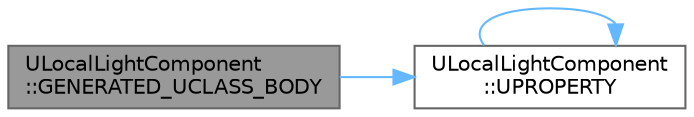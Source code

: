 digraph "ULocalLightComponent::GENERATED_UCLASS_BODY"
{
 // INTERACTIVE_SVG=YES
 // LATEX_PDF_SIZE
  bgcolor="transparent";
  edge [fontname=Helvetica,fontsize=10,labelfontname=Helvetica,labelfontsize=10];
  node [fontname=Helvetica,fontsize=10,shape=box,height=0.2,width=0.4];
  rankdir="LR";
  Node1 [id="Node000001",label="ULocalLightComponent\l::GENERATED_UCLASS_BODY",height=0.2,width=0.4,color="gray40", fillcolor="grey60", style="filled", fontcolor="black",tooltip="Units used for the intensity."];
  Node1 -> Node2 [id="edge1_Node000001_Node000002",color="steelblue1",style="solid",tooltip=" "];
  Node2 [id="Node000002",label="ULocalLightComponent\l::UPROPERTY",height=0.2,width=0.4,color="grey40", fillcolor="white", style="filled",URL="$db/d0a/classULocalLightComponent.html#a841c285c93b8eb882121557bcade1003",tooltip="Blend Factor used to blend between Intensity and Intensity/Exposure."];
  Node2 -> Node2 [id="edge2_Node000002_Node000002",color="steelblue1",style="solid",tooltip=" "];
}
